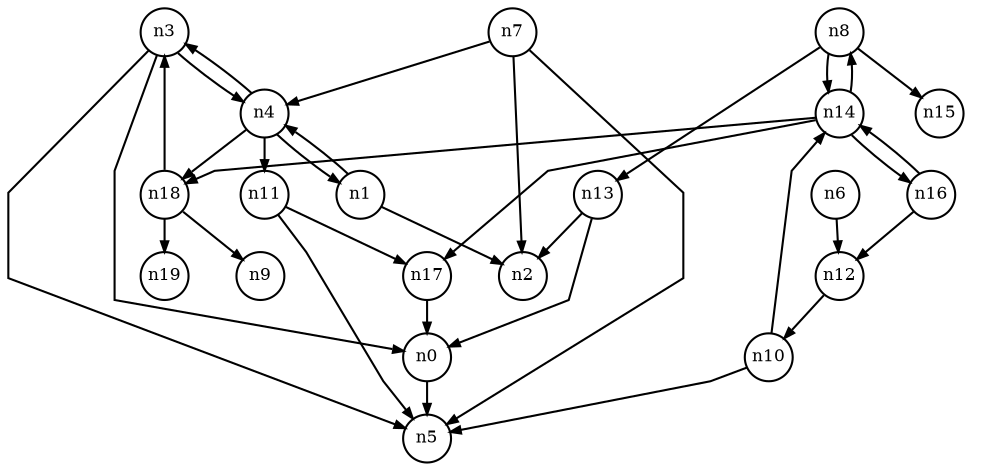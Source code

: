 digraph G{
splines=polyline;
ranksep=0.22;
nodesep=0.22;
nodesize=0.16;
fontsize=8
edge [arrowsize=0.5]
node [fontsize=8 shape=circle width=0.32 fixedsize=shape];

n0 -> n5
n1 -> n2
n1 -> n4
n3 -> n0
n3 -> n4
n3 -> n5
n4 -> n1
n4 -> n11
n4 -> n18
n4 -> n3
n11 -> n5
n11 -> n17
n18 -> n9
n18 -> n19
n18 -> n3
n12 -> n10
n6 -> n12
n7 -> n2
n7 -> n4
n7 -> n5
n13 -> n0
n13 -> n2
n8 -> n13
n8 -> n15
n8 -> n14
n10 -> n5
n10 -> n14
n17 -> n0
n14 -> n8
n14 -> n16
n14 -> n17
n14 -> n18
n16 -> n12
n16 -> n14
}
